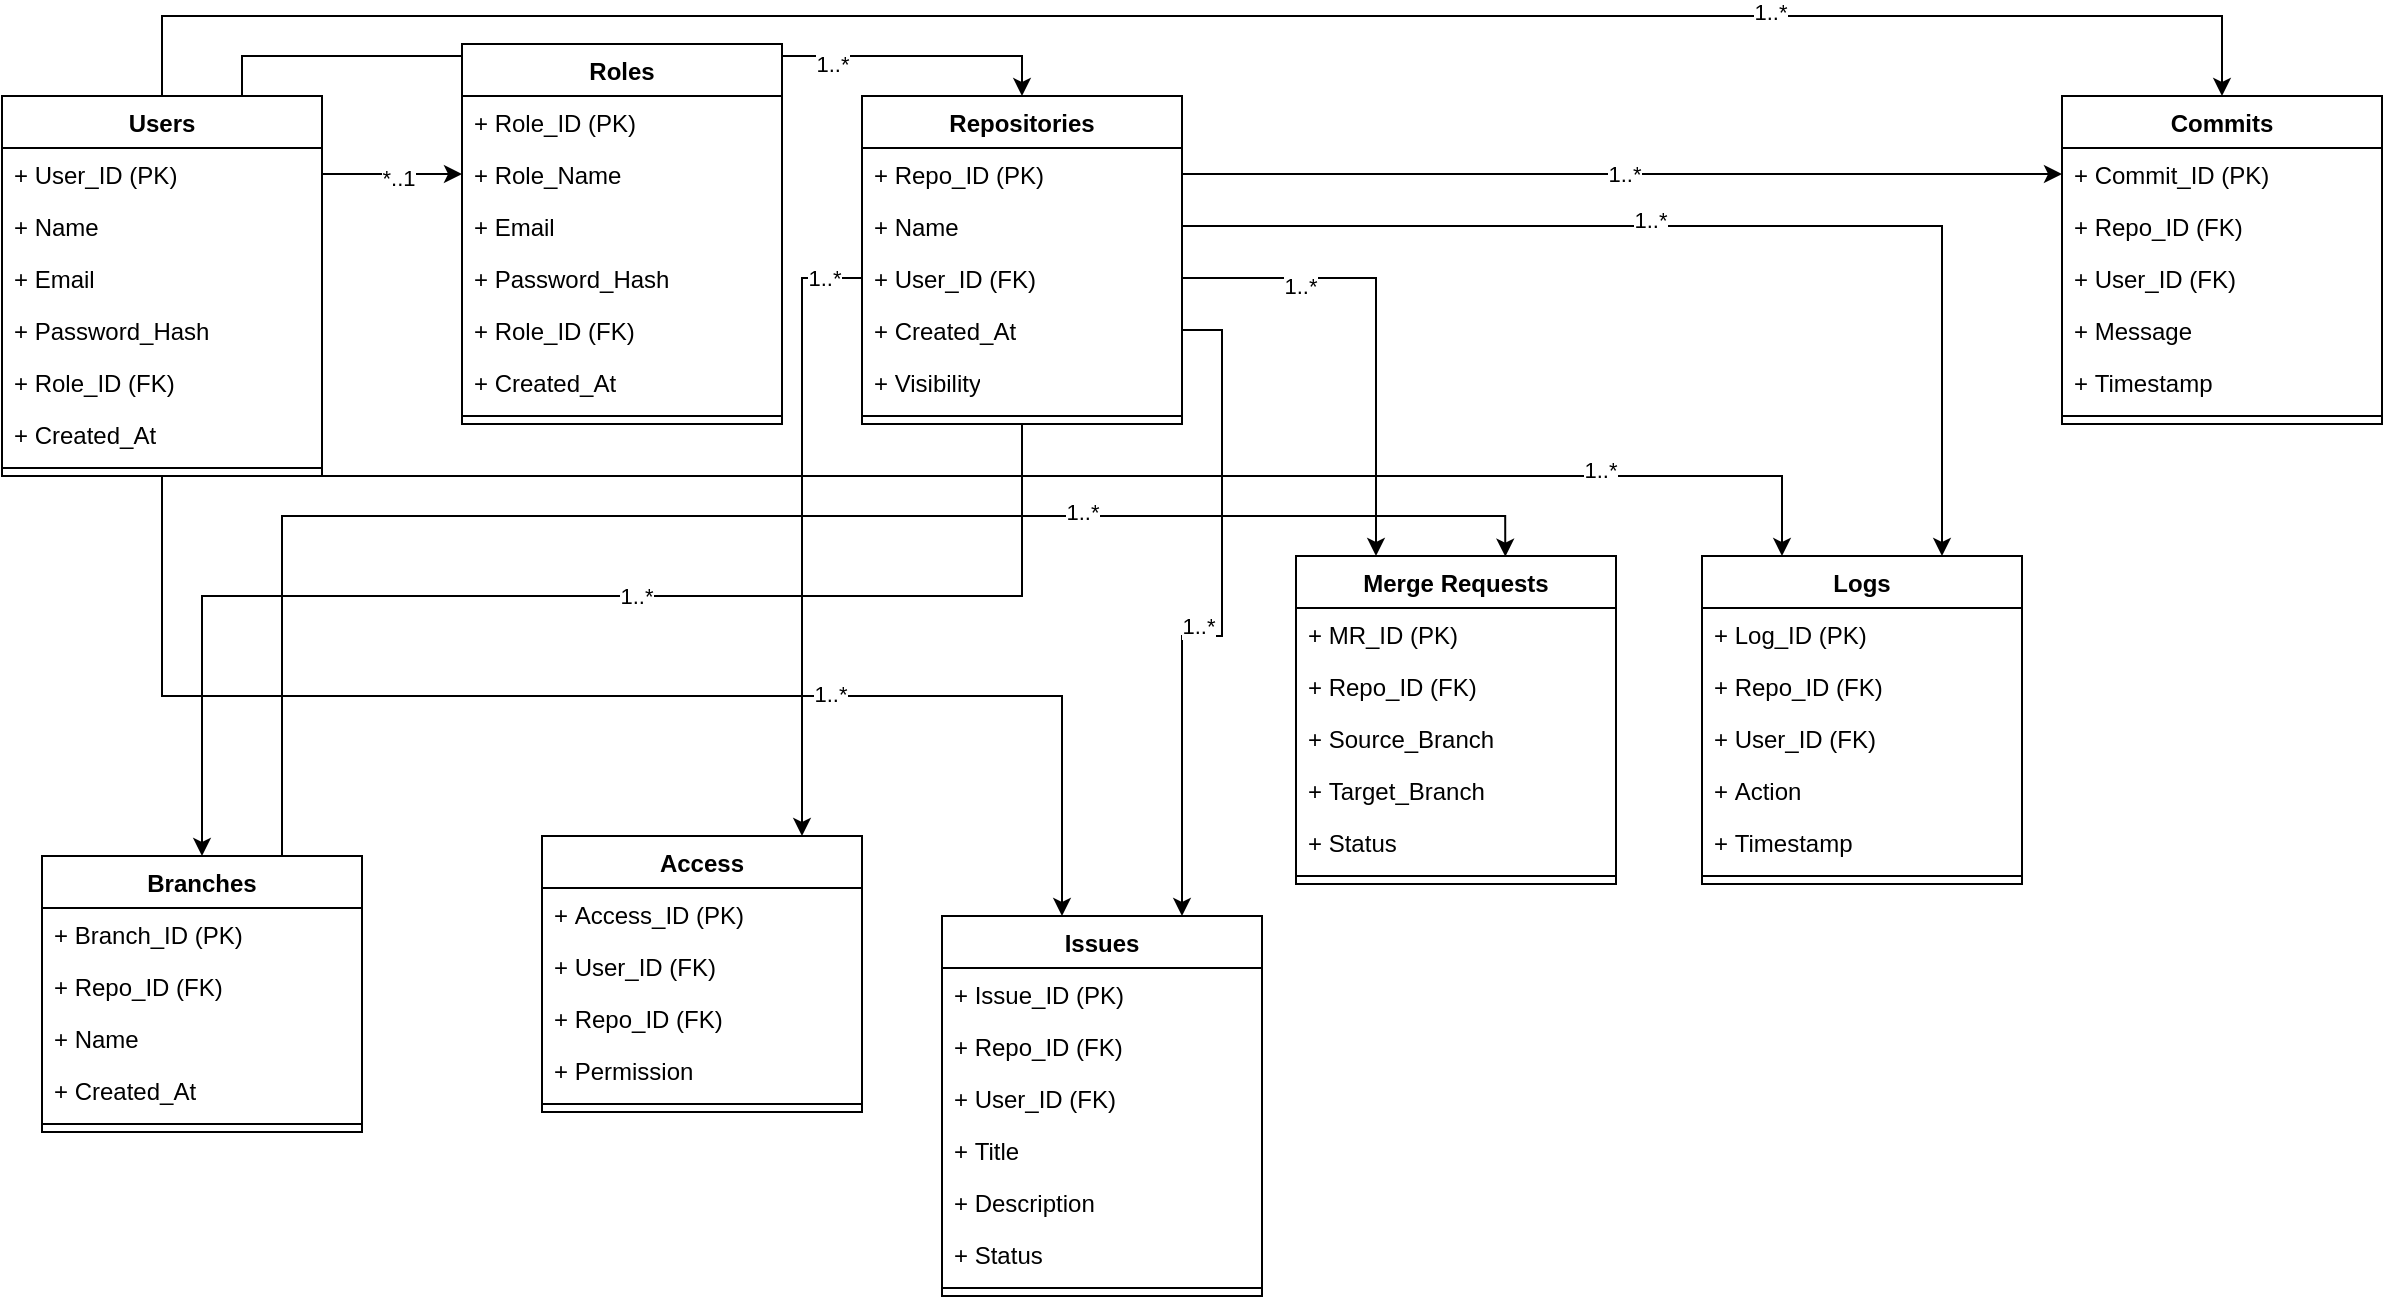 <mxfile version="26.0.16">
  <diagram name="Страница — 1" id="pL3ZraycMzUOR8k-KfQe">
    <mxGraphModel dx="1500" dy="1915" grid="1" gridSize="10" guides="1" tooltips="1" connect="1" arrows="1" fold="1" page="1" pageScale="1" pageWidth="827" pageHeight="1169" math="0" shadow="0">
      <root>
        <mxCell id="0" />
        <mxCell id="1" parent="0" />
        <mxCell id="j6CgdAjn9QhTYIIctp8Q-39" style="edgeStyle=orthogonalEdgeStyle;rounded=0;orthogonalLoop=1;jettySize=auto;html=1;exitX=0.75;exitY=0;exitDx=0;exitDy=0;entryX=0.5;entryY=0;entryDx=0;entryDy=0;" edge="1" parent="1" source="cmfCLxX0T092nJRej80q-2" target="cmfCLxX0T092nJRej80q-19">
          <mxGeometry relative="1" as="geometry" />
        </mxCell>
        <mxCell id="j6CgdAjn9QhTYIIctp8Q-53" value="1..*" style="edgeLabel;html=1;align=center;verticalAlign=middle;resizable=0;points=[];" vertex="1" connectable="0" parent="j6CgdAjn9QhTYIIctp8Q-39">
          <mxGeometry x="0.462" y="-4" relative="1" as="geometry">
            <mxPoint as="offset" />
          </mxGeometry>
        </mxCell>
        <mxCell id="j6CgdAjn9QhTYIIctp8Q-40" style="edgeStyle=orthogonalEdgeStyle;rounded=0;orthogonalLoop=1;jettySize=auto;html=1;exitX=0.5;exitY=0;exitDx=0;exitDy=0;entryX=0.5;entryY=0;entryDx=0;entryDy=0;" edge="1" parent="1" source="cmfCLxX0T092nJRej80q-2" target="cmfCLxX0T092nJRej80q-27">
          <mxGeometry relative="1" as="geometry">
            <Array as="points">
              <mxPoint x="100" y="-10" />
              <mxPoint x="1130" y="-10" />
            </Array>
          </mxGeometry>
        </mxCell>
        <mxCell id="j6CgdAjn9QhTYIIctp8Q-54" value="1..*" style="edgeLabel;html=1;align=center;verticalAlign=middle;resizable=0;points=[];" vertex="1" connectable="0" parent="j6CgdAjn9QhTYIIctp8Q-40">
          <mxGeometry x="0.521" y="2" relative="1" as="geometry">
            <mxPoint as="offset" />
          </mxGeometry>
        </mxCell>
        <mxCell id="cmfCLxX0T092nJRej80q-2" value="Users" style="swimlane;fontStyle=1;align=center;verticalAlign=top;childLayout=stackLayout;horizontal=1;startSize=26;horizontalStack=0;resizeParent=1;resizeParentMax=0;resizeLast=0;collapsible=1;marginBottom=0;whiteSpace=wrap;html=1;" parent="1" vertex="1">
          <mxGeometry x="20" y="30" width="160" height="190" as="geometry" />
        </mxCell>
        <mxCell id="cmfCLxX0T092nJRej80q-3" value="+&amp;nbsp;User_ID (PK)" style="text;strokeColor=none;fillColor=none;align=left;verticalAlign=top;spacingLeft=4;spacingRight=4;overflow=hidden;rotatable=0;points=[[0,0.5],[1,0.5]];portConstraint=eastwest;whiteSpace=wrap;html=1;" parent="cmfCLxX0T092nJRej80q-2" vertex="1">
          <mxGeometry y="26" width="160" height="26" as="geometry" />
        </mxCell>
        <mxCell id="cmfCLxX0T092nJRej80q-6" value="+ Name" style="text;strokeColor=none;fillColor=none;align=left;verticalAlign=top;spacingLeft=4;spacingRight=4;overflow=hidden;rotatable=0;points=[[0,0.5],[1,0.5]];portConstraint=eastwest;whiteSpace=wrap;html=1;" parent="cmfCLxX0T092nJRej80q-2" vertex="1">
          <mxGeometry y="52" width="160" height="26" as="geometry" />
        </mxCell>
        <mxCell id="cmfCLxX0T092nJRej80q-7" value="+&amp;nbsp;Email&lt;div&gt;&lt;br&gt;&lt;/div&gt;" style="text;strokeColor=none;fillColor=none;align=left;verticalAlign=top;spacingLeft=4;spacingRight=4;overflow=hidden;rotatable=0;points=[[0,0.5],[1,0.5]];portConstraint=eastwest;whiteSpace=wrap;html=1;" parent="cmfCLxX0T092nJRej80q-2" vertex="1">
          <mxGeometry y="78" width="160" height="26" as="geometry" />
        </mxCell>
        <mxCell id="cmfCLxX0T092nJRej80q-8" value="+&amp;nbsp;Password_Hash" style="text;strokeColor=none;fillColor=none;align=left;verticalAlign=top;spacingLeft=4;spacingRight=4;overflow=hidden;rotatable=0;points=[[0,0.5],[1,0.5]];portConstraint=eastwest;whiteSpace=wrap;html=1;" parent="cmfCLxX0T092nJRej80q-2" vertex="1">
          <mxGeometry y="104" width="160" height="26" as="geometry" />
        </mxCell>
        <mxCell id="cmfCLxX0T092nJRej80q-9" value="+&amp;nbsp;Role_ID (FK)" style="text;strokeColor=none;fillColor=none;align=left;verticalAlign=top;spacingLeft=4;spacingRight=4;overflow=hidden;rotatable=0;points=[[0,0.5],[1,0.5]];portConstraint=eastwest;whiteSpace=wrap;html=1;" parent="cmfCLxX0T092nJRej80q-2" vertex="1">
          <mxGeometry y="130" width="160" height="26" as="geometry" />
        </mxCell>
        <mxCell id="cmfCLxX0T092nJRej80q-10" value="+&amp;nbsp;Created_At" style="text;strokeColor=none;fillColor=none;align=left;verticalAlign=top;spacingLeft=4;spacingRight=4;overflow=hidden;rotatable=0;points=[[0,0.5],[1,0.5]];portConstraint=eastwest;whiteSpace=wrap;html=1;" parent="cmfCLxX0T092nJRej80q-2" vertex="1">
          <mxGeometry y="156" width="160" height="26" as="geometry" />
        </mxCell>
        <mxCell id="cmfCLxX0T092nJRej80q-4" value="" style="line;strokeWidth=1;fillColor=none;align=left;verticalAlign=middle;spacingTop=-1;spacingLeft=3;spacingRight=3;rotatable=0;labelPosition=right;points=[];portConstraint=eastwest;strokeColor=inherit;" parent="cmfCLxX0T092nJRej80q-2" vertex="1">
          <mxGeometry y="182" width="160" height="8" as="geometry" />
        </mxCell>
        <mxCell id="cmfCLxX0T092nJRej80q-11" value="Roles" style="swimlane;fontStyle=1;align=center;verticalAlign=top;childLayout=stackLayout;horizontal=1;startSize=26;horizontalStack=0;resizeParent=1;resizeParentMax=0;resizeLast=0;collapsible=1;marginBottom=0;whiteSpace=wrap;html=1;" parent="1" vertex="1">
          <mxGeometry x="250" y="4" width="160" height="190" as="geometry" />
        </mxCell>
        <mxCell id="cmfCLxX0T092nJRej80q-12" value="+&amp;nbsp;Role_ID (PK)" style="text;strokeColor=none;fillColor=none;align=left;verticalAlign=top;spacingLeft=4;spacingRight=4;overflow=hidden;rotatable=0;points=[[0,0.5],[1,0.5]];portConstraint=eastwest;whiteSpace=wrap;html=1;" parent="cmfCLxX0T092nJRej80q-11" vertex="1">
          <mxGeometry y="26" width="160" height="26" as="geometry" />
        </mxCell>
        <mxCell id="cmfCLxX0T092nJRej80q-13" value="+&amp;nbsp;Role_Name" style="text;strokeColor=none;fillColor=none;align=left;verticalAlign=top;spacingLeft=4;spacingRight=4;overflow=hidden;rotatable=0;points=[[0,0.5],[1,0.5]];portConstraint=eastwest;whiteSpace=wrap;html=1;" parent="cmfCLxX0T092nJRej80q-11" vertex="1">
          <mxGeometry y="52" width="160" height="26" as="geometry" />
        </mxCell>
        <mxCell id="cmfCLxX0T092nJRej80q-14" value="+&amp;nbsp;Email&lt;div&gt;&lt;br&gt;&lt;/div&gt;" style="text;strokeColor=none;fillColor=none;align=left;verticalAlign=top;spacingLeft=4;spacingRight=4;overflow=hidden;rotatable=0;points=[[0,0.5],[1,0.5]];portConstraint=eastwest;whiteSpace=wrap;html=1;" parent="cmfCLxX0T092nJRej80q-11" vertex="1">
          <mxGeometry y="78" width="160" height="26" as="geometry" />
        </mxCell>
        <mxCell id="cmfCLxX0T092nJRej80q-15" value="+&amp;nbsp;Password_Hash" style="text;strokeColor=none;fillColor=none;align=left;verticalAlign=top;spacingLeft=4;spacingRight=4;overflow=hidden;rotatable=0;points=[[0,0.5],[1,0.5]];portConstraint=eastwest;whiteSpace=wrap;html=1;" parent="cmfCLxX0T092nJRej80q-11" vertex="1">
          <mxGeometry y="104" width="160" height="26" as="geometry" />
        </mxCell>
        <mxCell id="cmfCLxX0T092nJRej80q-16" value="+&amp;nbsp;Role_ID (FK)" style="text;strokeColor=none;fillColor=none;align=left;verticalAlign=top;spacingLeft=4;spacingRight=4;overflow=hidden;rotatable=0;points=[[0,0.5],[1,0.5]];portConstraint=eastwest;whiteSpace=wrap;html=1;" parent="cmfCLxX0T092nJRej80q-11" vertex="1">
          <mxGeometry y="130" width="160" height="26" as="geometry" />
        </mxCell>
        <mxCell id="cmfCLxX0T092nJRej80q-17" value="+&amp;nbsp;Created_At" style="text;strokeColor=none;fillColor=none;align=left;verticalAlign=top;spacingLeft=4;spacingRight=4;overflow=hidden;rotatable=0;points=[[0,0.5],[1,0.5]];portConstraint=eastwest;whiteSpace=wrap;html=1;" parent="cmfCLxX0T092nJRej80q-11" vertex="1">
          <mxGeometry y="156" width="160" height="26" as="geometry" />
        </mxCell>
        <mxCell id="cmfCLxX0T092nJRej80q-18" value="" style="line;strokeWidth=1;fillColor=none;align=left;verticalAlign=middle;spacingTop=-1;spacingLeft=3;spacingRight=3;rotatable=0;labelPosition=right;points=[];portConstraint=eastwest;strokeColor=inherit;" parent="cmfCLxX0T092nJRej80q-11" vertex="1">
          <mxGeometry y="182" width="160" height="8" as="geometry" />
        </mxCell>
        <mxCell id="cmfCLxX0T092nJRej80q-19" value="Repositories" style="swimlane;fontStyle=1;align=center;verticalAlign=top;childLayout=stackLayout;horizontal=1;startSize=26;horizontalStack=0;resizeParent=1;resizeParentMax=0;resizeLast=0;collapsible=1;marginBottom=0;whiteSpace=wrap;html=1;" parent="1" vertex="1">
          <mxGeometry x="450" y="30" width="160" height="164" as="geometry" />
        </mxCell>
        <mxCell id="cmfCLxX0T092nJRej80q-20" value="+&amp;nbsp;Repo_ID (PK)" style="text;strokeColor=none;fillColor=none;align=left;verticalAlign=top;spacingLeft=4;spacingRight=4;overflow=hidden;rotatable=0;points=[[0,0.5],[1,0.5]];portConstraint=eastwest;whiteSpace=wrap;html=1;" parent="cmfCLxX0T092nJRej80q-19" vertex="1">
          <mxGeometry y="26" width="160" height="26" as="geometry" />
        </mxCell>
        <mxCell id="cmfCLxX0T092nJRej80q-21" value="+ Name" style="text;strokeColor=none;fillColor=none;align=left;verticalAlign=top;spacingLeft=4;spacingRight=4;overflow=hidden;rotatable=0;points=[[0,0.5],[1,0.5]];portConstraint=eastwest;whiteSpace=wrap;html=1;" parent="cmfCLxX0T092nJRej80q-19" vertex="1">
          <mxGeometry y="52" width="160" height="26" as="geometry" />
        </mxCell>
        <mxCell id="cmfCLxX0T092nJRej80q-22" value="+&amp;nbsp;User_ID (FK)" style="text;strokeColor=none;fillColor=none;align=left;verticalAlign=top;spacingLeft=4;spacingRight=4;overflow=hidden;rotatable=0;points=[[0,0.5],[1,0.5]];portConstraint=eastwest;whiteSpace=wrap;html=1;" parent="cmfCLxX0T092nJRej80q-19" vertex="1">
          <mxGeometry y="78" width="160" height="26" as="geometry" />
        </mxCell>
        <mxCell id="cmfCLxX0T092nJRej80q-23" value="+&amp;nbsp;Created_At" style="text;strokeColor=none;fillColor=none;align=left;verticalAlign=top;spacingLeft=4;spacingRight=4;overflow=hidden;rotatable=0;points=[[0,0.5],[1,0.5]];portConstraint=eastwest;whiteSpace=wrap;html=1;" parent="cmfCLxX0T092nJRej80q-19" vertex="1">
          <mxGeometry y="104" width="160" height="26" as="geometry" />
        </mxCell>
        <mxCell id="cmfCLxX0T092nJRej80q-24" value="+&amp;nbsp;Visibility" style="text;strokeColor=none;fillColor=none;align=left;verticalAlign=top;spacingLeft=4;spacingRight=4;overflow=hidden;rotatable=0;points=[[0,0.5],[1,0.5]];portConstraint=eastwest;whiteSpace=wrap;html=1;" parent="cmfCLxX0T092nJRej80q-19" vertex="1">
          <mxGeometry y="130" width="160" height="26" as="geometry" />
        </mxCell>
        <mxCell id="cmfCLxX0T092nJRej80q-26" value="" style="line;strokeWidth=1;fillColor=none;align=left;verticalAlign=middle;spacingTop=-1;spacingLeft=3;spacingRight=3;rotatable=0;labelPosition=right;points=[];portConstraint=eastwest;strokeColor=inherit;" parent="cmfCLxX0T092nJRej80q-19" vertex="1">
          <mxGeometry y="156" width="160" height="8" as="geometry" />
        </mxCell>
        <mxCell id="cmfCLxX0T092nJRej80q-27" value="Commits" style="swimlane;fontStyle=1;align=center;verticalAlign=top;childLayout=stackLayout;horizontal=1;startSize=26;horizontalStack=0;resizeParent=1;resizeParentMax=0;resizeLast=0;collapsible=1;marginBottom=0;whiteSpace=wrap;html=1;" parent="1" vertex="1">
          <mxGeometry x="1050" y="30" width="160" height="164" as="geometry" />
        </mxCell>
        <mxCell id="cmfCLxX0T092nJRej80q-28" value="+&amp;nbsp;Commit_ID (PK)" style="text;strokeColor=none;fillColor=none;align=left;verticalAlign=top;spacingLeft=4;spacingRight=4;overflow=hidden;rotatable=0;points=[[0,0.5],[1,0.5]];portConstraint=eastwest;whiteSpace=wrap;html=1;" parent="cmfCLxX0T092nJRej80q-27" vertex="1">
          <mxGeometry y="26" width="160" height="26" as="geometry" />
        </mxCell>
        <mxCell id="cmfCLxX0T092nJRej80q-29" value="+&amp;nbsp;Repo_ID (FK)" style="text;strokeColor=none;fillColor=none;align=left;verticalAlign=top;spacingLeft=4;spacingRight=4;overflow=hidden;rotatable=0;points=[[0,0.5],[1,0.5]];portConstraint=eastwest;whiteSpace=wrap;html=1;" parent="cmfCLxX0T092nJRej80q-27" vertex="1">
          <mxGeometry y="52" width="160" height="26" as="geometry" />
        </mxCell>
        <mxCell id="cmfCLxX0T092nJRej80q-30" value="+&amp;nbsp;User_ID (FK)" style="text;strokeColor=none;fillColor=none;align=left;verticalAlign=top;spacingLeft=4;spacingRight=4;overflow=hidden;rotatable=0;points=[[0,0.5],[1,0.5]];portConstraint=eastwest;whiteSpace=wrap;html=1;" parent="cmfCLxX0T092nJRej80q-27" vertex="1">
          <mxGeometry y="78" width="160" height="26" as="geometry" />
        </mxCell>
        <mxCell id="cmfCLxX0T092nJRej80q-31" value="+&amp;nbsp;Message" style="text;strokeColor=none;fillColor=none;align=left;verticalAlign=top;spacingLeft=4;spacingRight=4;overflow=hidden;rotatable=0;points=[[0,0.5],[1,0.5]];portConstraint=eastwest;whiteSpace=wrap;html=1;" parent="cmfCLxX0T092nJRej80q-27" vertex="1">
          <mxGeometry y="104" width="160" height="26" as="geometry" />
        </mxCell>
        <mxCell id="cmfCLxX0T092nJRej80q-32" value="+&amp;nbsp;Timestamp" style="text;strokeColor=none;fillColor=none;align=left;verticalAlign=top;spacingLeft=4;spacingRight=4;overflow=hidden;rotatable=0;points=[[0,0.5],[1,0.5]];portConstraint=eastwest;whiteSpace=wrap;html=1;" parent="cmfCLxX0T092nJRej80q-27" vertex="1">
          <mxGeometry y="130" width="160" height="26" as="geometry" />
        </mxCell>
        <mxCell id="cmfCLxX0T092nJRej80q-33" value="" style="line;strokeWidth=1;fillColor=none;align=left;verticalAlign=middle;spacingTop=-1;spacingLeft=3;spacingRight=3;rotatable=0;labelPosition=right;points=[];portConstraint=eastwest;strokeColor=inherit;" parent="cmfCLxX0T092nJRej80q-27" vertex="1">
          <mxGeometry y="156" width="160" height="8" as="geometry" />
        </mxCell>
        <mxCell id="j6CgdAjn9QhTYIIctp8Q-1" value="Branches" style="swimlane;fontStyle=1;align=center;verticalAlign=top;childLayout=stackLayout;horizontal=1;startSize=26;horizontalStack=0;resizeParent=1;resizeParentMax=0;resizeLast=0;collapsible=1;marginBottom=0;whiteSpace=wrap;html=1;" vertex="1" parent="1">
          <mxGeometry x="40" y="410" width="160" height="138" as="geometry" />
        </mxCell>
        <mxCell id="j6CgdAjn9QhTYIIctp8Q-2" value="+&amp;nbsp;Branch_ID (PK)" style="text;strokeColor=none;fillColor=none;align=left;verticalAlign=top;spacingLeft=4;spacingRight=4;overflow=hidden;rotatable=0;points=[[0,0.5],[1,0.5]];portConstraint=eastwest;whiteSpace=wrap;html=1;" vertex="1" parent="j6CgdAjn9QhTYIIctp8Q-1">
          <mxGeometry y="26" width="160" height="26" as="geometry" />
        </mxCell>
        <mxCell id="j6CgdAjn9QhTYIIctp8Q-3" value="+&amp;nbsp;Repo_ID (FK)" style="text;strokeColor=none;fillColor=none;align=left;verticalAlign=top;spacingLeft=4;spacingRight=4;overflow=hidden;rotatable=0;points=[[0,0.5],[1,0.5]];portConstraint=eastwest;whiteSpace=wrap;html=1;" vertex="1" parent="j6CgdAjn9QhTYIIctp8Q-1">
          <mxGeometry y="52" width="160" height="26" as="geometry" />
        </mxCell>
        <mxCell id="j6CgdAjn9QhTYIIctp8Q-4" value="+&amp;nbsp;Name" style="text;strokeColor=none;fillColor=none;align=left;verticalAlign=top;spacingLeft=4;spacingRight=4;overflow=hidden;rotatable=0;points=[[0,0.5],[1,0.5]];portConstraint=eastwest;whiteSpace=wrap;html=1;" vertex="1" parent="j6CgdAjn9QhTYIIctp8Q-1">
          <mxGeometry y="78" width="160" height="26" as="geometry" />
        </mxCell>
        <mxCell id="j6CgdAjn9QhTYIIctp8Q-5" value="+&amp;nbsp;Created_At" style="text;strokeColor=none;fillColor=none;align=left;verticalAlign=top;spacingLeft=4;spacingRight=4;overflow=hidden;rotatable=0;points=[[0,0.5],[1,0.5]];portConstraint=eastwest;whiteSpace=wrap;html=1;" vertex="1" parent="j6CgdAjn9QhTYIIctp8Q-1">
          <mxGeometry y="104" width="160" height="26" as="geometry" />
        </mxCell>
        <mxCell id="j6CgdAjn9QhTYIIctp8Q-8" value="" style="line;strokeWidth=1;fillColor=none;align=left;verticalAlign=middle;spacingTop=-1;spacingLeft=3;spacingRight=3;rotatable=0;labelPosition=right;points=[];portConstraint=eastwest;strokeColor=inherit;" vertex="1" parent="j6CgdAjn9QhTYIIctp8Q-1">
          <mxGeometry y="130" width="160" height="8" as="geometry" />
        </mxCell>
        <mxCell id="j6CgdAjn9QhTYIIctp8Q-9" value="Access" style="swimlane;fontStyle=1;align=center;verticalAlign=top;childLayout=stackLayout;horizontal=1;startSize=26;horizontalStack=0;resizeParent=1;resizeParentMax=0;resizeLast=0;collapsible=1;marginBottom=0;whiteSpace=wrap;html=1;" vertex="1" parent="1">
          <mxGeometry x="290" y="400" width="160" height="138" as="geometry" />
        </mxCell>
        <mxCell id="j6CgdAjn9QhTYIIctp8Q-10" value="+&amp;nbsp;Access_ID (PK)" style="text;strokeColor=none;fillColor=none;align=left;verticalAlign=top;spacingLeft=4;spacingRight=4;overflow=hidden;rotatable=0;points=[[0,0.5],[1,0.5]];portConstraint=eastwest;whiteSpace=wrap;html=1;" vertex="1" parent="j6CgdAjn9QhTYIIctp8Q-9">
          <mxGeometry y="26" width="160" height="26" as="geometry" />
        </mxCell>
        <mxCell id="j6CgdAjn9QhTYIIctp8Q-11" value="+&amp;nbsp;User_ID (FK)" style="text;strokeColor=none;fillColor=none;align=left;verticalAlign=top;spacingLeft=4;spacingRight=4;overflow=hidden;rotatable=0;points=[[0,0.5],[1,0.5]];portConstraint=eastwest;whiteSpace=wrap;html=1;" vertex="1" parent="j6CgdAjn9QhTYIIctp8Q-9">
          <mxGeometry y="52" width="160" height="26" as="geometry" />
        </mxCell>
        <mxCell id="j6CgdAjn9QhTYIIctp8Q-12" value="+&amp;nbsp;Repo_ID (FK)" style="text;strokeColor=none;fillColor=none;align=left;verticalAlign=top;spacingLeft=4;spacingRight=4;overflow=hidden;rotatable=0;points=[[0,0.5],[1,0.5]];portConstraint=eastwest;whiteSpace=wrap;html=1;" vertex="1" parent="j6CgdAjn9QhTYIIctp8Q-9">
          <mxGeometry y="78" width="160" height="26" as="geometry" />
        </mxCell>
        <mxCell id="j6CgdAjn9QhTYIIctp8Q-13" value="+&amp;nbsp;Permission" style="text;strokeColor=none;fillColor=none;align=left;verticalAlign=top;spacingLeft=4;spacingRight=4;overflow=hidden;rotatable=0;points=[[0,0.5],[1,0.5]];portConstraint=eastwest;whiteSpace=wrap;html=1;" vertex="1" parent="j6CgdAjn9QhTYIIctp8Q-9">
          <mxGeometry y="104" width="160" height="26" as="geometry" />
        </mxCell>
        <mxCell id="j6CgdAjn9QhTYIIctp8Q-14" value="" style="line;strokeWidth=1;fillColor=none;align=left;verticalAlign=middle;spacingTop=-1;spacingLeft=3;spacingRight=3;rotatable=0;labelPosition=right;points=[];portConstraint=eastwest;strokeColor=inherit;" vertex="1" parent="j6CgdAjn9QhTYIIctp8Q-9">
          <mxGeometry y="130" width="160" height="8" as="geometry" />
        </mxCell>
        <mxCell id="j6CgdAjn9QhTYIIctp8Q-15" value="Issues" style="swimlane;fontStyle=1;align=center;verticalAlign=top;childLayout=stackLayout;horizontal=1;startSize=26;horizontalStack=0;resizeParent=1;resizeParentMax=0;resizeLast=0;collapsible=1;marginBottom=0;whiteSpace=wrap;html=1;" vertex="1" parent="1">
          <mxGeometry x="490" y="440" width="160" height="190" as="geometry" />
        </mxCell>
        <mxCell id="j6CgdAjn9QhTYIIctp8Q-16" value="+&amp;nbsp;Issue_ID (PK)" style="text;strokeColor=none;fillColor=none;align=left;verticalAlign=top;spacingLeft=4;spacingRight=4;overflow=hidden;rotatable=0;points=[[0,0.5],[1,0.5]];portConstraint=eastwest;whiteSpace=wrap;html=1;" vertex="1" parent="j6CgdAjn9QhTYIIctp8Q-15">
          <mxGeometry y="26" width="160" height="26" as="geometry" />
        </mxCell>
        <mxCell id="j6CgdAjn9QhTYIIctp8Q-17" value="+&amp;nbsp;Repo_ID (FK)" style="text;strokeColor=none;fillColor=none;align=left;verticalAlign=top;spacingLeft=4;spacingRight=4;overflow=hidden;rotatable=0;points=[[0,0.5],[1,0.5]];portConstraint=eastwest;whiteSpace=wrap;html=1;" vertex="1" parent="j6CgdAjn9QhTYIIctp8Q-15">
          <mxGeometry y="52" width="160" height="26" as="geometry" />
        </mxCell>
        <mxCell id="j6CgdAjn9QhTYIIctp8Q-18" value="+&amp;nbsp;User_ID (FK)" style="text;strokeColor=none;fillColor=none;align=left;verticalAlign=top;spacingLeft=4;spacingRight=4;overflow=hidden;rotatable=0;points=[[0,0.5],[1,0.5]];portConstraint=eastwest;whiteSpace=wrap;html=1;" vertex="1" parent="j6CgdAjn9QhTYIIctp8Q-15">
          <mxGeometry y="78" width="160" height="26" as="geometry" />
        </mxCell>
        <mxCell id="j6CgdAjn9QhTYIIctp8Q-19" value="+&amp;nbsp;Title" style="text;strokeColor=none;fillColor=none;align=left;verticalAlign=top;spacingLeft=4;spacingRight=4;overflow=hidden;rotatable=0;points=[[0,0.5],[1,0.5]];portConstraint=eastwest;whiteSpace=wrap;html=1;" vertex="1" parent="j6CgdAjn9QhTYIIctp8Q-15">
          <mxGeometry y="104" width="160" height="26" as="geometry" />
        </mxCell>
        <mxCell id="j6CgdAjn9QhTYIIctp8Q-21" value="+&amp;nbsp;Description" style="text;strokeColor=none;fillColor=none;align=left;verticalAlign=top;spacingLeft=4;spacingRight=4;overflow=hidden;rotatable=0;points=[[0,0.5],[1,0.5]];portConstraint=eastwest;whiteSpace=wrap;html=1;" vertex="1" parent="j6CgdAjn9QhTYIIctp8Q-15">
          <mxGeometry y="130" width="160" height="26" as="geometry" />
        </mxCell>
        <mxCell id="j6CgdAjn9QhTYIIctp8Q-22" value="+&amp;nbsp;Status" style="text;strokeColor=none;fillColor=none;align=left;verticalAlign=top;spacingLeft=4;spacingRight=4;overflow=hidden;rotatable=0;points=[[0,0.5],[1,0.5]];portConstraint=eastwest;whiteSpace=wrap;html=1;" vertex="1" parent="j6CgdAjn9QhTYIIctp8Q-15">
          <mxGeometry y="156" width="160" height="26" as="geometry" />
        </mxCell>
        <mxCell id="j6CgdAjn9QhTYIIctp8Q-20" value="" style="line;strokeWidth=1;fillColor=none;align=left;verticalAlign=middle;spacingTop=-1;spacingLeft=3;spacingRight=3;rotatable=0;labelPosition=right;points=[];portConstraint=eastwest;strokeColor=inherit;" vertex="1" parent="j6CgdAjn9QhTYIIctp8Q-15">
          <mxGeometry y="182" width="160" height="8" as="geometry" />
        </mxCell>
        <mxCell id="j6CgdAjn9QhTYIIctp8Q-23" value="Merge Requests" style="swimlane;fontStyle=1;align=center;verticalAlign=top;childLayout=stackLayout;horizontal=1;startSize=26;horizontalStack=0;resizeParent=1;resizeParentMax=0;resizeLast=0;collapsible=1;marginBottom=0;whiteSpace=wrap;html=1;" vertex="1" parent="1">
          <mxGeometry x="667" y="260" width="160" height="164" as="geometry" />
        </mxCell>
        <mxCell id="j6CgdAjn9QhTYIIctp8Q-24" value="+&amp;nbsp;MR_ID (PK)" style="text;strokeColor=none;fillColor=none;align=left;verticalAlign=top;spacingLeft=4;spacingRight=4;overflow=hidden;rotatable=0;points=[[0,0.5],[1,0.5]];portConstraint=eastwest;whiteSpace=wrap;html=1;" vertex="1" parent="j6CgdAjn9QhTYIIctp8Q-23">
          <mxGeometry y="26" width="160" height="26" as="geometry" />
        </mxCell>
        <mxCell id="j6CgdAjn9QhTYIIctp8Q-25" value="+&amp;nbsp;Repo_ID (FK)" style="text;strokeColor=none;fillColor=none;align=left;verticalAlign=top;spacingLeft=4;spacingRight=4;overflow=hidden;rotatable=0;points=[[0,0.5],[1,0.5]];portConstraint=eastwest;whiteSpace=wrap;html=1;" vertex="1" parent="j6CgdAjn9QhTYIIctp8Q-23">
          <mxGeometry y="52" width="160" height="26" as="geometry" />
        </mxCell>
        <mxCell id="j6CgdAjn9QhTYIIctp8Q-26" value="+&amp;nbsp;Source_Branch" style="text;strokeColor=none;fillColor=none;align=left;verticalAlign=top;spacingLeft=4;spacingRight=4;overflow=hidden;rotatable=0;points=[[0,0.5],[1,0.5]];portConstraint=eastwest;whiteSpace=wrap;html=1;" vertex="1" parent="j6CgdAjn9QhTYIIctp8Q-23">
          <mxGeometry y="78" width="160" height="26" as="geometry" />
        </mxCell>
        <mxCell id="j6CgdAjn9QhTYIIctp8Q-27" value="+&amp;nbsp;Target_Branch" style="text;strokeColor=none;fillColor=none;align=left;verticalAlign=top;spacingLeft=4;spacingRight=4;overflow=hidden;rotatable=0;points=[[0,0.5],[1,0.5]];portConstraint=eastwest;whiteSpace=wrap;html=1;" vertex="1" parent="j6CgdAjn9QhTYIIctp8Q-23">
          <mxGeometry y="104" width="160" height="26" as="geometry" />
        </mxCell>
        <mxCell id="j6CgdAjn9QhTYIIctp8Q-29" value="+&amp;nbsp;Status" style="text;strokeColor=none;fillColor=none;align=left;verticalAlign=top;spacingLeft=4;spacingRight=4;overflow=hidden;rotatable=0;points=[[0,0.5],[1,0.5]];portConstraint=eastwest;whiteSpace=wrap;html=1;" vertex="1" parent="j6CgdAjn9QhTYIIctp8Q-23">
          <mxGeometry y="130" width="160" height="26" as="geometry" />
        </mxCell>
        <mxCell id="j6CgdAjn9QhTYIIctp8Q-30" value="" style="line;strokeWidth=1;fillColor=none;align=left;verticalAlign=middle;spacingTop=-1;spacingLeft=3;spacingRight=3;rotatable=0;labelPosition=right;points=[];portConstraint=eastwest;strokeColor=inherit;" vertex="1" parent="j6CgdAjn9QhTYIIctp8Q-23">
          <mxGeometry y="156" width="160" height="8" as="geometry" />
        </mxCell>
        <mxCell id="j6CgdAjn9QhTYIIctp8Q-31" value="Logs" style="swimlane;fontStyle=1;align=center;verticalAlign=top;childLayout=stackLayout;horizontal=1;startSize=26;horizontalStack=0;resizeParent=1;resizeParentMax=0;resizeLast=0;collapsible=1;marginBottom=0;whiteSpace=wrap;html=1;" vertex="1" parent="1">
          <mxGeometry x="870" y="260" width="160" height="164" as="geometry" />
        </mxCell>
        <mxCell id="j6CgdAjn9QhTYIIctp8Q-32" value="+&amp;nbsp;Log_ID (PK)" style="text;strokeColor=none;fillColor=none;align=left;verticalAlign=top;spacingLeft=4;spacingRight=4;overflow=hidden;rotatable=0;points=[[0,0.5],[1,0.5]];portConstraint=eastwest;whiteSpace=wrap;html=1;" vertex="1" parent="j6CgdAjn9QhTYIIctp8Q-31">
          <mxGeometry y="26" width="160" height="26" as="geometry" />
        </mxCell>
        <mxCell id="j6CgdAjn9QhTYIIctp8Q-33" value="+&amp;nbsp;Repo_ID (FK)" style="text;strokeColor=none;fillColor=none;align=left;verticalAlign=top;spacingLeft=4;spacingRight=4;overflow=hidden;rotatable=0;points=[[0,0.5],[1,0.5]];portConstraint=eastwest;whiteSpace=wrap;html=1;" vertex="1" parent="j6CgdAjn9QhTYIIctp8Q-31">
          <mxGeometry y="52" width="160" height="26" as="geometry" />
        </mxCell>
        <mxCell id="j6CgdAjn9QhTYIIctp8Q-34" value="+&amp;nbsp;User_ID (FK)" style="text;strokeColor=none;fillColor=none;align=left;verticalAlign=top;spacingLeft=4;spacingRight=4;overflow=hidden;rotatable=0;points=[[0,0.5],[1,0.5]];portConstraint=eastwest;whiteSpace=wrap;html=1;" vertex="1" parent="j6CgdAjn9QhTYIIctp8Q-31">
          <mxGeometry y="78" width="160" height="26" as="geometry" />
        </mxCell>
        <mxCell id="j6CgdAjn9QhTYIIctp8Q-35" value="+&amp;nbsp;Action" style="text;strokeColor=none;fillColor=none;align=left;verticalAlign=top;spacingLeft=4;spacingRight=4;overflow=hidden;rotatable=0;points=[[0,0.5],[1,0.5]];portConstraint=eastwest;whiteSpace=wrap;html=1;" vertex="1" parent="j6CgdAjn9QhTYIIctp8Q-31">
          <mxGeometry y="104" width="160" height="26" as="geometry" />
        </mxCell>
        <mxCell id="j6CgdAjn9QhTYIIctp8Q-36" value="+&amp;nbsp;Timestamp" style="text;strokeColor=none;fillColor=none;align=left;verticalAlign=top;spacingLeft=4;spacingRight=4;overflow=hidden;rotatable=0;points=[[0,0.5],[1,0.5]];portConstraint=eastwest;whiteSpace=wrap;html=1;" vertex="1" parent="j6CgdAjn9QhTYIIctp8Q-31">
          <mxGeometry y="130" width="160" height="26" as="geometry" />
        </mxCell>
        <mxCell id="j6CgdAjn9QhTYIIctp8Q-37" value="" style="line;strokeWidth=1;fillColor=none;align=left;verticalAlign=middle;spacingTop=-1;spacingLeft=3;spacingRight=3;rotatable=0;labelPosition=right;points=[];portConstraint=eastwest;strokeColor=inherit;" vertex="1" parent="j6CgdAjn9QhTYIIctp8Q-31">
          <mxGeometry y="156" width="160" height="8" as="geometry" />
        </mxCell>
        <mxCell id="j6CgdAjn9QhTYIIctp8Q-38" style="edgeStyle=orthogonalEdgeStyle;rounded=0;orthogonalLoop=1;jettySize=auto;html=1;exitX=1;exitY=0.5;exitDx=0;exitDy=0;entryX=0;entryY=0.5;entryDx=0;entryDy=0;" edge="1" parent="1" source="cmfCLxX0T092nJRej80q-3" target="cmfCLxX0T092nJRej80q-13">
          <mxGeometry relative="1" as="geometry" />
        </mxCell>
        <mxCell id="j6CgdAjn9QhTYIIctp8Q-51" value="*..1" style="edgeLabel;html=1;align=center;verticalAlign=middle;resizable=0;points=[];" vertex="1" connectable="0" parent="j6CgdAjn9QhTYIIctp8Q-38">
          <mxGeometry x="0.079" y="-2" relative="1" as="geometry">
            <mxPoint as="offset" />
          </mxGeometry>
        </mxCell>
        <mxCell id="j6CgdAjn9QhTYIIctp8Q-41" style="edgeStyle=orthogonalEdgeStyle;rounded=0;orthogonalLoop=1;jettySize=auto;html=1;exitX=0.5;exitY=1;exitDx=0;exitDy=0;" edge="1" parent="1" source="cmfCLxX0T092nJRej80q-2" target="j6CgdAjn9QhTYIIctp8Q-15">
          <mxGeometry relative="1" as="geometry">
            <Array as="points">
              <mxPoint x="100" y="330" />
              <mxPoint x="550" y="330" />
            </Array>
          </mxGeometry>
        </mxCell>
        <mxCell id="j6CgdAjn9QhTYIIctp8Q-56" value="1..*" style="edgeLabel;html=1;align=center;verticalAlign=middle;resizable=0;points=[];" vertex="1" connectable="0" parent="j6CgdAjn9QhTYIIctp8Q-41">
          <mxGeometry x="0.324" y="1" relative="1" as="geometry">
            <mxPoint as="offset" />
          </mxGeometry>
        </mxCell>
        <mxCell id="j6CgdAjn9QhTYIIctp8Q-42" style="edgeStyle=orthogonalEdgeStyle;rounded=0;orthogonalLoop=1;jettySize=auto;html=1;exitX=0.25;exitY=1;exitDx=0;exitDy=0;entryX=0.25;entryY=0;entryDx=0;entryDy=0;" edge="1" parent="1" source="cmfCLxX0T092nJRej80q-2" target="j6CgdAjn9QhTYIIctp8Q-31">
          <mxGeometry relative="1" as="geometry">
            <Array as="points">
              <mxPoint x="910" y="220" />
            </Array>
          </mxGeometry>
        </mxCell>
        <mxCell id="j6CgdAjn9QhTYIIctp8Q-57" value="1..*" style="edgeLabel;html=1;align=center;verticalAlign=middle;resizable=0;points=[];" vertex="1" connectable="0" parent="j6CgdAjn9QhTYIIctp8Q-42">
          <mxGeometry x="0.705" y="3" relative="1" as="geometry">
            <mxPoint as="offset" />
          </mxGeometry>
        </mxCell>
        <mxCell id="j6CgdAjn9QhTYIIctp8Q-43" style="edgeStyle=orthogonalEdgeStyle;rounded=0;orthogonalLoop=1;jettySize=auto;html=1;exitX=1;exitY=0.5;exitDx=0;exitDy=0;entryX=0;entryY=0.5;entryDx=0;entryDy=0;" edge="1" parent="1" source="cmfCLxX0T092nJRej80q-20" target="cmfCLxX0T092nJRej80q-28">
          <mxGeometry relative="1" as="geometry" />
        </mxCell>
        <mxCell id="j6CgdAjn9QhTYIIctp8Q-58" value="1..*" style="edgeLabel;html=1;align=center;verticalAlign=middle;resizable=0;points=[];" vertex="1" connectable="0" parent="j6CgdAjn9QhTYIIctp8Q-43">
          <mxGeometry x="0.005" relative="1" as="geometry">
            <mxPoint as="offset" />
          </mxGeometry>
        </mxCell>
        <mxCell id="j6CgdAjn9QhTYIIctp8Q-44" style="edgeStyle=orthogonalEdgeStyle;rounded=0;orthogonalLoop=1;jettySize=auto;html=1;exitX=0.5;exitY=1;exitDx=0;exitDy=0;" edge="1" parent="1" source="cmfCLxX0T092nJRej80q-19" target="j6CgdAjn9QhTYIIctp8Q-1">
          <mxGeometry relative="1" as="geometry">
            <Array as="points">
              <mxPoint x="530" y="280" />
              <mxPoint x="120" y="280" />
            </Array>
          </mxGeometry>
        </mxCell>
        <mxCell id="j6CgdAjn9QhTYIIctp8Q-59" value="1..*" style="edgeLabel;html=1;align=center;verticalAlign=middle;resizable=0;points=[];" vertex="1" connectable="0" parent="j6CgdAjn9QhTYIIctp8Q-44">
          <mxGeometry x="-0.108" relative="1" as="geometry">
            <mxPoint as="offset" />
          </mxGeometry>
        </mxCell>
        <mxCell id="j6CgdAjn9QhTYIIctp8Q-45" style="edgeStyle=orthogonalEdgeStyle;rounded=0;orthogonalLoop=1;jettySize=auto;html=1;exitX=0;exitY=0.5;exitDx=0;exitDy=0;" edge="1" parent="1" source="cmfCLxX0T092nJRej80q-22" target="j6CgdAjn9QhTYIIctp8Q-9">
          <mxGeometry relative="1" as="geometry">
            <Array as="points">
              <mxPoint x="420" y="121" />
            </Array>
          </mxGeometry>
        </mxCell>
        <mxCell id="j6CgdAjn9QhTYIIctp8Q-60" value="1..*" style="edgeLabel;html=1;align=center;verticalAlign=middle;resizable=0;points=[];" vertex="1" connectable="0" parent="j6CgdAjn9QhTYIIctp8Q-45">
          <mxGeometry x="-0.878" relative="1" as="geometry">
            <mxPoint as="offset" />
          </mxGeometry>
        </mxCell>
        <mxCell id="j6CgdAjn9QhTYIIctp8Q-46" style="edgeStyle=orthogonalEdgeStyle;rounded=0;orthogonalLoop=1;jettySize=auto;html=1;exitX=1;exitY=0.5;exitDx=0;exitDy=0;entryX=0.75;entryY=0;entryDx=0;entryDy=0;" edge="1" parent="1" source="cmfCLxX0T092nJRej80q-23" target="j6CgdAjn9QhTYIIctp8Q-15">
          <mxGeometry relative="1" as="geometry" />
        </mxCell>
        <mxCell id="j6CgdAjn9QhTYIIctp8Q-61" value="1..*" style="edgeLabel;html=1;align=center;verticalAlign=middle;resizable=0;points=[];" vertex="1" connectable="0" parent="j6CgdAjn9QhTYIIctp8Q-46">
          <mxGeometry x="0.111" y="-5" relative="1" as="geometry">
            <mxPoint as="offset" />
          </mxGeometry>
        </mxCell>
        <mxCell id="j6CgdAjn9QhTYIIctp8Q-47" style="edgeStyle=orthogonalEdgeStyle;rounded=0;orthogonalLoop=1;jettySize=auto;html=1;exitX=1;exitY=0.5;exitDx=0;exitDy=0;entryX=0.25;entryY=0;entryDx=0;entryDy=0;" edge="1" parent="1" source="cmfCLxX0T092nJRej80q-22" target="j6CgdAjn9QhTYIIctp8Q-23">
          <mxGeometry relative="1" as="geometry" />
        </mxCell>
        <mxCell id="j6CgdAjn9QhTYIIctp8Q-62" value="1..*" style="edgeLabel;html=1;align=center;verticalAlign=middle;resizable=0;points=[];" vertex="1" connectable="0" parent="j6CgdAjn9QhTYIIctp8Q-47">
          <mxGeometry x="-0.502" y="-4" relative="1" as="geometry">
            <mxPoint as="offset" />
          </mxGeometry>
        </mxCell>
        <mxCell id="j6CgdAjn9QhTYIIctp8Q-48" style="edgeStyle=orthogonalEdgeStyle;rounded=0;orthogonalLoop=1;jettySize=auto;html=1;exitX=1;exitY=0.5;exitDx=0;exitDy=0;entryX=0.75;entryY=0;entryDx=0;entryDy=0;" edge="1" parent="1" source="cmfCLxX0T092nJRej80q-21" target="j6CgdAjn9QhTYIIctp8Q-31">
          <mxGeometry relative="1" as="geometry" />
        </mxCell>
        <mxCell id="j6CgdAjn9QhTYIIctp8Q-63" value="1..*" style="edgeLabel;html=1;align=center;verticalAlign=middle;resizable=0;points=[];" vertex="1" connectable="0" parent="j6CgdAjn9QhTYIIctp8Q-48">
          <mxGeometry x="-0.141" y="3" relative="1" as="geometry">
            <mxPoint as="offset" />
          </mxGeometry>
        </mxCell>
        <mxCell id="j6CgdAjn9QhTYIIctp8Q-50" style="edgeStyle=orthogonalEdgeStyle;rounded=0;orthogonalLoop=1;jettySize=auto;html=1;exitX=0.75;exitY=0;exitDx=0;exitDy=0;entryX=0.654;entryY=0.002;entryDx=0;entryDy=0;entryPerimeter=0;" edge="1" parent="1" source="j6CgdAjn9QhTYIIctp8Q-1" target="j6CgdAjn9QhTYIIctp8Q-23">
          <mxGeometry relative="1" as="geometry" />
        </mxCell>
        <mxCell id="j6CgdAjn9QhTYIIctp8Q-64" value="1..*" style="edgeLabel;html=1;align=center;verticalAlign=middle;resizable=0;points=[];" vertex="1" connectable="0" parent="j6CgdAjn9QhTYIIctp8Q-50">
          <mxGeometry x="0.419" y="2" relative="1" as="geometry">
            <mxPoint x="1" as="offset" />
          </mxGeometry>
        </mxCell>
      </root>
    </mxGraphModel>
  </diagram>
</mxfile>
